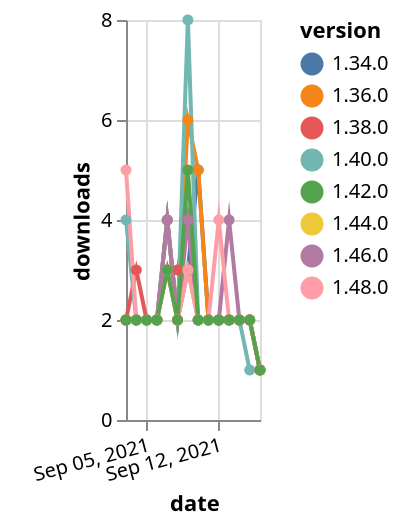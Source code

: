 {"$schema": "https://vega.github.io/schema/vega-lite/v5.json", "description": "A simple bar chart with embedded data.", "data": {"values": [{"date": "2021-09-03", "total": 2422, "delta": 2, "version": "1.34.0"}, {"date": "2021-09-04", "total": 2424, "delta": 2, "version": "1.34.0"}, {"date": "2021-09-05", "total": 2426, "delta": 2, "version": "1.34.0"}, {"date": "2021-09-06", "total": 2428, "delta": 2, "version": "1.34.0"}, {"date": "2021-09-07", "total": 2432, "delta": 4, "version": "1.34.0"}, {"date": "2021-09-08", "total": 2434, "delta": 2, "version": "1.34.0"}, {"date": "2021-09-09", "total": 2437, "delta": 3, "version": "1.34.0"}, {"date": "2021-09-10", "total": 2442, "delta": 5, "version": "1.34.0"}, {"date": "2021-09-11", "total": 2444, "delta": 2, "version": "1.34.0"}, {"date": "2021-09-12", "total": 2446, "delta": 2, "version": "1.34.0"}, {"date": "2021-09-13", "total": 2448, "delta": 2, "version": "1.34.0"}, {"date": "2021-09-14", "total": 2450, "delta": 2, "version": "1.34.0"}, {"date": "2021-09-15", "total": 2452, "delta": 2, "version": "1.34.0"}, {"date": "2021-09-16", "total": 2453, "delta": 1, "version": "1.34.0"}, {"date": "2021-09-03", "total": 1047, "delta": 2, "version": "1.44.0"}, {"date": "2021-09-04", "total": 1049, "delta": 2, "version": "1.44.0"}, {"date": "2021-09-05", "total": 1051, "delta": 2, "version": "1.44.0"}, {"date": "2021-09-06", "total": 1053, "delta": 2, "version": "1.44.0"}, {"date": "2021-09-07", "total": 1056, "delta": 3, "version": "1.44.0"}, {"date": "2021-09-08", "total": 1058, "delta": 2, "version": "1.44.0"}, {"date": "2021-09-09", "total": 1061, "delta": 3, "version": "1.44.0"}, {"date": "2021-09-10", "total": 1063, "delta": 2, "version": "1.44.0"}, {"date": "2021-09-11", "total": 1065, "delta": 2, "version": "1.44.0"}, {"date": "2021-09-12", "total": 1067, "delta": 2, "version": "1.44.0"}, {"date": "2021-09-13", "total": 1069, "delta": 2, "version": "1.44.0"}, {"date": "2021-09-14", "total": 1071, "delta": 2, "version": "1.44.0"}, {"date": "2021-09-15", "total": 1073, "delta": 2, "version": "1.44.0"}, {"date": "2021-09-16", "total": 1074, "delta": 1, "version": "1.44.0"}, {"date": "2021-09-03", "total": 2083, "delta": 2, "version": "1.38.0"}, {"date": "2021-09-04", "total": 2086, "delta": 3, "version": "1.38.0"}, {"date": "2021-09-05", "total": 2088, "delta": 2, "version": "1.38.0"}, {"date": "2021-09-06", "total": 2090, "delta": 2, "version": "1.38.0"}, {"date": "2021-09-07", "total": 2093, "delta": 3, "version": "1.38.0"}, {"date": "2021-09-08", "total": 2096, "delta": 3, "version": "1.38.0"}, {"date": "2021-09-09", "total": 2100, "delta": 4, "version": "1.38.0"}, {"date": "2021-09-10", "total": 2102, "delta": 2, "version": "1.38.0"}, {"date": "2021-09-11", "total": 2104, "delta": 2, "version": "1.38.0"}, {"date": "2021-09-12", "total": 2106, "delta": 2, "version": "1.38.0"}, {"date": "2021-09-13", "total": 2108, "delta": 2, "version": "1.38.0"}, {"date": "2021-09-14", "total": 2110, "delta": 2, "version": "1.38.0"}, {"date": "2021-09-15", "total": 2112, "delta": 2, "version": "1.38.0"}, {"date": "2021-09-16", "total": 2113, "delta": 1, "version": "1.38.0"}, {"date": "2021-09-03", "total": 2608, "delta": 2, "version": "1.36.0"}, {"date": "2021-09-04", "total": 2610, "delta": 2, "version": "1.36.0"}, {"date": "2021-09-05", "total": 2612, "delta": 2, "version": "1.36.0"}, {"date": "2021-09-06", "total": 2614, "delta": 2, "version": "1.36.0"}, {"date": "2021-09-07", "total": 2618, "delta": 4, "version": "1.36.0"}, {"date": "2021-09-08", "total": 2620, "delta": 2, "version": "1.36.0"}, {"date": "2021-09-09", "total": 2626, "delta": 6, "version": "1.36.0"}, {"date": "2021-09-10", "total": 2631, "delta": 5, "version": "1.36.0"}, {"date": "2021-09-11", "total": 2633, "delta": 2, "version": "1.36.0"}, {"date": "2021-09-12", "total": 2635, "delta": 2, "version": "1.36.0"}, {"date": "2021-09-13", "total": 2637, "delta": 2, "version": "1.36.0"}, {"date": "2021-09-14", "total": 2639, "delta": 2, "version": "1.36.0"}, {"date": "2021-09-15", "total": 2641, "delta": 2, "version": "1.36.0"}, {"date": "2021-09-16", "total": 2642, "delta": 1, "version": "1.36.0"}, {"date": "2021-09-03", "total": 2001, "delta": 4, "version": "1.40.0"}, {"date": "2021-09-04", "total": 2003, "delta": 2, "version": "1.40.0"}, {"date": "2021-09-05", "total": 2005, "delta": 2, "version": "1.40.0"}, {"date": "2021-09-06", "total": 2007, "delta": 2, "version": "1.40.0"}, {"date": "2021-09-07", "total": 2011, "delta": 4, "version": "1.40.0"}, {"date": "2021-09-08", "total": 2013, "delta": 2, "version": "1.40.0"}, {"date": "2021-09-09", "total": 2021, "delta": 8, "version": "1.40.0"}, {"date": "2021-09-10", "total": 2023, "delta": 2, "version": "1.40.0"}, {"date": "2021-09-11", "total": 2025, "delta": 2, "version": "1.40.0"}, {"date": "2021-09-12", "total": 2027, "delta": 2, "version": "1.40.0"}, {"date": "2021-09-13", "total": 2029, "delta": 2, "version": "1.40.0"}, {"date": "2021-09-14", "total": 2031, "delta": 2, "version": "1.40.0"}, {"date": "2021-09-15", "total": 2032, "delta": 1, "version": "1.40.0"}, {"date": "2021-09-16", "total": 2033, "delta": 1, "version": "1.40.0"}, {"date": "2021-09-03", "total": 737, "delta": 2, "version": "1.46.0"}, {"date": "2021-09-04", "total": 739, "delta": 2, "version": "1.46.0"}, {"date": "2021-09-05", "total": 741, "delta": 2, "version": "1.46.0"}, {"date": "2021-09-06", "total": 743, "delta": 2, "version": "1.46.0"}, {"date": "2021-09-07", "total": 747, "delta": 4, "version": "1.46.0"}, {"date": "2021-09-08", "total": 749, "delta": 2, "version": "1.46.0"}, {"date": "2021-09-09", "total": 753, "delta": 4, "version": "1.46.0"}, {"date": "2021-09-10", "total": 755, "delta": 2, "version": "1.46.0"}, {"date": "2021-09-11", "total": 757, "delta": 2, "version": "1.46.0"}, {"date": "2021-09-12", "total": 759, "delta": 2, "version": "1.46.0"}, {"date": "2021-09-13", "total": 763, "delta": 4, "version": "1.46.0"}, {"date": "2021-09-14", "total": 765, "delta": 2, "version": "1.46.0"}, {"date": "2021-09-15", "total": 767, "delta": 2, "version": "1.46.0"}, {"date": "2021-09-16", "total": 768, "delta": 1, "version": "1.46.0"}, {"date": "2021-09-03", "total": 237, "delta": 5, "version": "1.48.0"}, {"date": "2021-09-04", "total": 239, "delta": 2, "version": "1.48.0"}, {"date": "2021-09-05", "total": 241, "delta": 2, "version": "1.48.0"}, {"date": "2021-09-06", "total": 243, "delta": 2, "version": "1.48.0"}, {"date": "2021-09-07", "total": 246, "delta": 3, "version": "1.48.0"}, {"date": "2021-09-08", "total": 248, "delta": 2, "version": "1.48.0"}, {"date": "2021-09-09", "total": 251, "delta": 3, "version": "1.48.0"}, {"date": "2021-09-10", "total": 253, "delta": 2, "version": "1.48.0"}, {"date": "2021-09-11", "total": 255, "delta": 2, "version": "1.48.0"}, {"date": "2021-09-12", "total": 259, "delta": 4, "version": "1.48.0"}, {"date": "2021-09-13", "total": 261, "delta": 2, "version": "1.48.0"}, {"date": "2021-09-14", "total": 263, "delta": 2, "version": "1.48.0"}, {"date": "2021-09-15", "total": 265, "delta": 2, "version": "1.48.0"}, {"date": "2021-09-16", "total": 266, "delta": 1, "version": "1.48.0"}, {"date": "2021-09-03", "total": 1501, "delta": 2, "version": "1.42.0"}, {"date": "2021-09-04", "total": 1503, "delta": 2, "version": "1.42.0"}, {"date": "2021-09-05", "total": 1505, "delta": 2, "version": "1.42.0"}, {"date": "2021-09-06", "total": 1507, "delta": 2, "version": "1.42.0"}, {"date": "2021-09-07", "total": 1510, "delta": 3, "version": "1.42.0"}, {"date": "2021-09-08", "total": 1512, "delta": 2, "version": "1.42.0"}, {"date": "2021-09-09", "total": 1517, "delta": 5, "version": "1.42.0"}, {"date": "2021-09-10", "total": 1519, "delta": 2, "version": "1.42.0"}, {"date": "2021-09-11", "total": 1521, "delta": 2, "version": "1.42.0"}, {"date": "2021-09-12", "total": 1523, "delta": 2, "version": "1.42.0"}, {"date": "2021-09-13", "total": 1525, "delta": 2, "version": "1.42.0"}, {"date": "2021-09-14", "total": 1527, "delta": 2, "version": "1.42.0"}, {"date": "2021-09-15", "total": 1529, "delta": 2, "version": "1.42.0"}, {"date": "2021-09-16", "total": 1530, "delta": 1, "version": "1.42.0"}]}, "width": "container", "mark": {"type": "line", "point": {"filled": true}}, "encoding": {"x": {"field": "date", "type": "temporal", "timeUnit": "yearmonthdate", "title": "date", "axis": {"labelAngle": -15}}, "y": {"field": "delta", "type": "quantitative", "title": "downloads"}, "color": {"field": "version", "type": "nominal"}, "tooltip": {"field": "delta"}}}